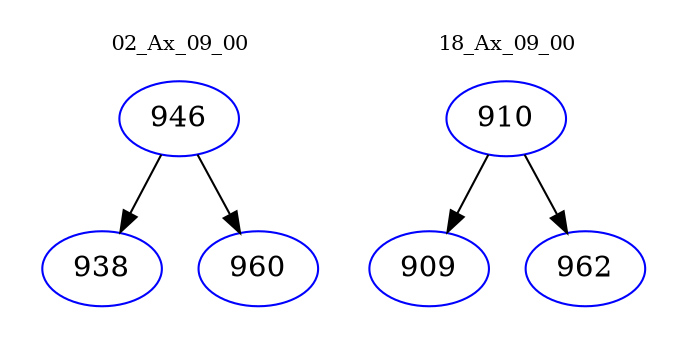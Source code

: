 digraph{
subgraph cluster_0 {
color = white
label = "02_Ax_09_00";
fontsize=10;
T0_946 [label="946", color="blue"]
T0_946 -> T0_938 [color="black"]
T0_938 [label="938", color="blue"]
T0_946 -> T0_960 [color="black"]
T0_960 [label="960", color="blue"]
}
subgraph cluster_1 {
color = white
label = "18_Ax_09_00";
fontsize=10;
T1_910 [label="910", color="blue"]
T1_910 -> T1_909 [color="black"]
T1_909 [label="909", color="blue"]
T1_910 -> T1_962 [color="black"]
T1_962 [label="962", color="blue"]
}
}

